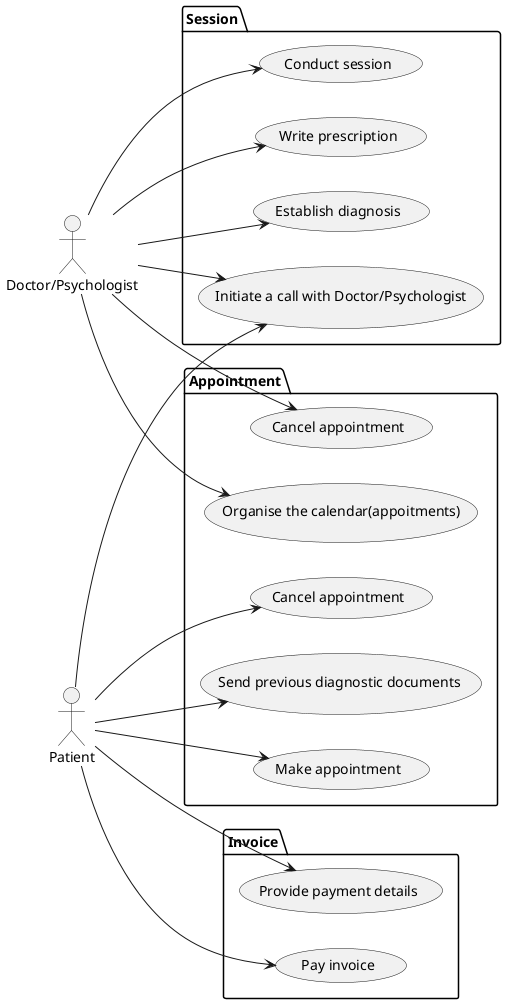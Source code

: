 @startuml

left to right direction
actor  "Patient" as patient

package "Appointment" {
usecase "Make appointment" as UC1
usecase "Cancel appointment" as UC2
usecase "Send previous diagnostic documents " as UC4
}

package "Invoice" {
usecase "Provide payment details" as UC6
usecase "Pay invoice" as UC5
}

actor "Doctor/Psychologist" as doctor

package "Appointment" {
usecase "Organise the calendar(appoitments)" as UC8
usecase "Cancel appointment" as UC9
}

package "Session" {
usecase "Initiate a call with Doctor/Psychologist" as UC3
usecase "Write prescription" as UC10
usecase "Establish diagnosis" as UC11
usecase "Conduct session" as UC12
}
patient --> UC1
patient --> UC2
patient --> UC3
patient --> UC4
patient --> UC5
patient --> UC6
doctor --> UC8
doctor --> UC9
doctor --> UC10
doctor --> UC11
doctor --> UC12
doctor -left-> UC3


@enduml